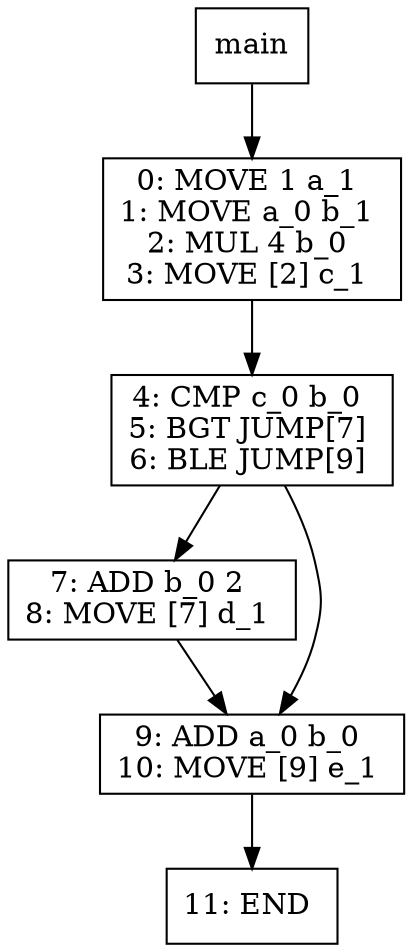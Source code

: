 digraph test017 {
node [shape=box]
1[label="main"]
1 -> 3
3[label="0: MOVE 1 a_1 
1: MOVE a_0 b_1 
2: MUL 4 b_0 
3: MOVE [2] c_1 
"]
3 -> 6
6[label="4: CMP c_0 b_0 
5: BGT JUMP[7] 
6: BLE JUMP[9] 
"]
6 -> 8
8[label="7: ADD b_0 2 
8: MOVE [7] d_1 
"]
8 -> 7
7[label="9: ADD a_0 b_0 
10: MOVE [9] e_1 
"]
7 -> 10
10[label="11: END 
"]
6 -> 7
}
